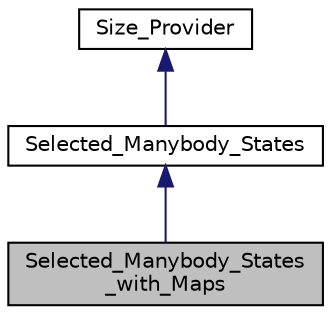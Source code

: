 digraph "Selected_Manybody_States_with_Maps"
{
  edge [fontname="Helvetica",fontsize="10",labelfontname="Helvetica",labelfontsize="10"];
  node [fontname="Helvetica",fontsize="10",shape=record];
  Node1 [label="Selected_Manybody_States\l_with_Maps",height=0.2,width=0.4,color="black", fillcolor="grey75", style="filled", fontcolor="black"];
  Node2 -> Node1 [dir="back",color="midnightblue",fontsize="10",style="solid",fontname="Helvetica"];
  Node2 [label="Selected_Manybody_States",height=0.2,width=0.4,color="black", fillcolor="white", style="filled",URL="$classSelected__Manybody__States.html"];
  Node3 -> Node2 [dir="back",color="midnightblue",fontsize="10",style="solid",fontname="Helvetica"];
  Node3 [label="Size_Provider",height=0.2,width=0.4,color="black", fillcolor="white", style="filled",URL="$classSize__Provider.html"];
}
